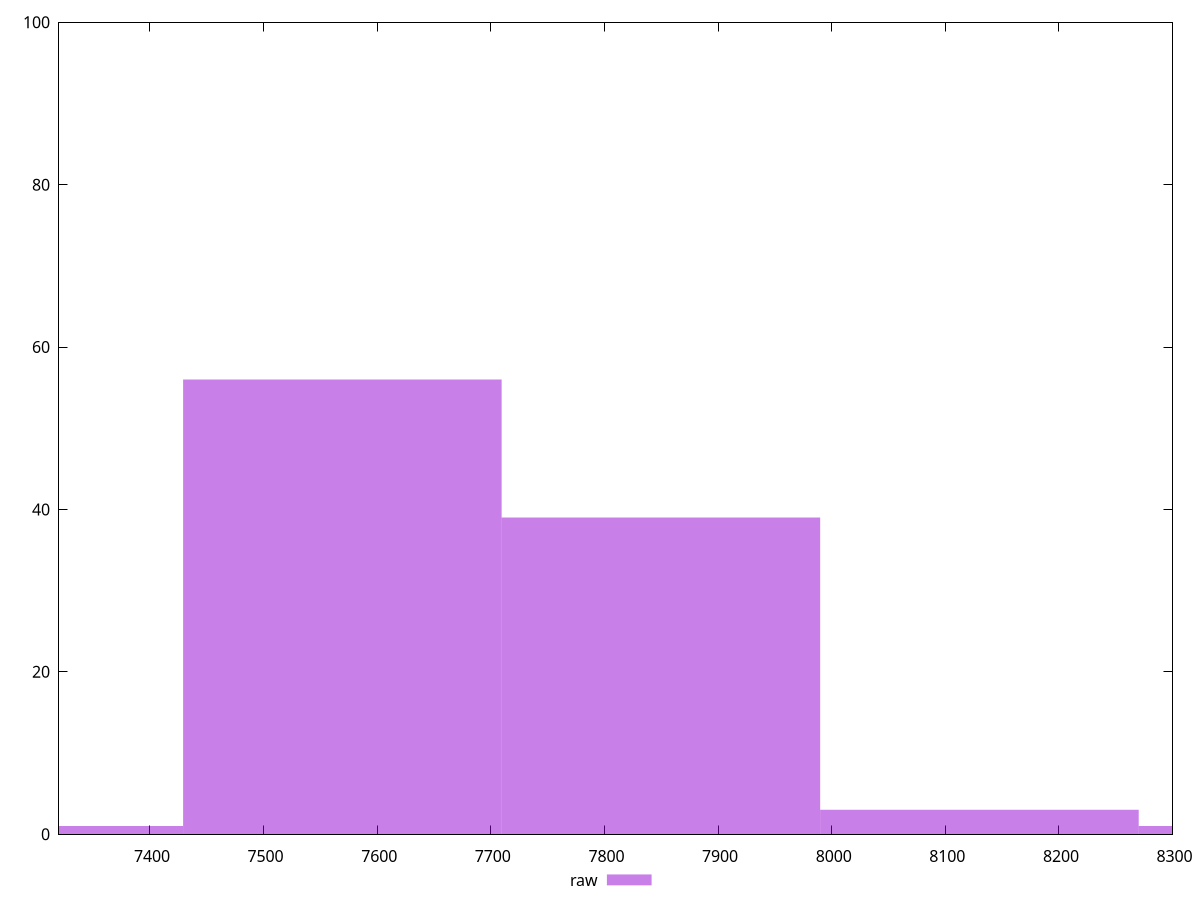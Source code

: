 reset

$raw <<EOF
7569.394512835068 56
7849.742457754885 39
8130.090402674703 3
8410.43834759452 1
7289.046567915251 1
EOF

set key outside below
set boxwidth 280.34794491981734
set xrange [7320:8300]
set yrange [0:100]
set trange [0:100]
set style fill transparent solid 0.5 noborder
set terminal svg size 640, 490 enhanced background rgb 'white'
set output "report_00018_2021-02-10T15-25-16.877Z/uses-text-compression/samples/pages+cached/raw/histogram.svg"

plot $raw title "raw" with boxes

reset
